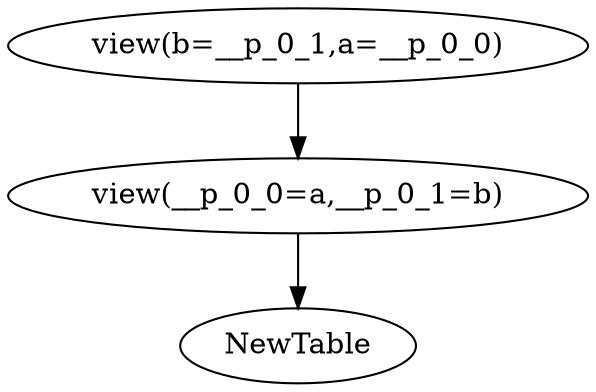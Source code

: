 digraph {
"op_0" ["label"="NewTable"]
"op_1" ["label"="view(__p_0_0=a,__p_0_1=b)"]
"op_2" ["label"="view(b=__p_0_1,a=__p_0_0)"]
"op_1" -> "op_0"
"op_2" -> "op_1"
}